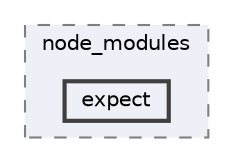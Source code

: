 digraph "pkiclassroomrescheduler/src/main/frontend/node_modules/@types/jest/node_modules/expect"
{
 // LATEX_PDF_SIZE
  bgcolor="transparent";
  edge [fontname=Helvetica,fontsize=10,labelfontname=Helvetica,labelfontsize=10];
  node [fontname=Helvetica,fontsize=10,shape=box,height=0.2,width=0.4];
  compound=true
  subgraph clusterdir_93fc4b3f44d2035c415e0681f4c5a264 {
    graph [ bgcolor="#edf0f7", pencolor="grey50", label="node_modules", fontname=Helvetica,fontsize=10 style="filled,dashed", URL="dir_93fc4b3f44d2035c415e0681f4c5a264.html",tooltip=""]
  dir_309e4026750e50f62b0f65b218bdf99a [label="expect", fillcolor="#edf0f7", color="grey25", style="filled,bold", URL="dir_309e4026750e50f62b0f65b218bdf99a.html",tooltip=""];
  }
}
